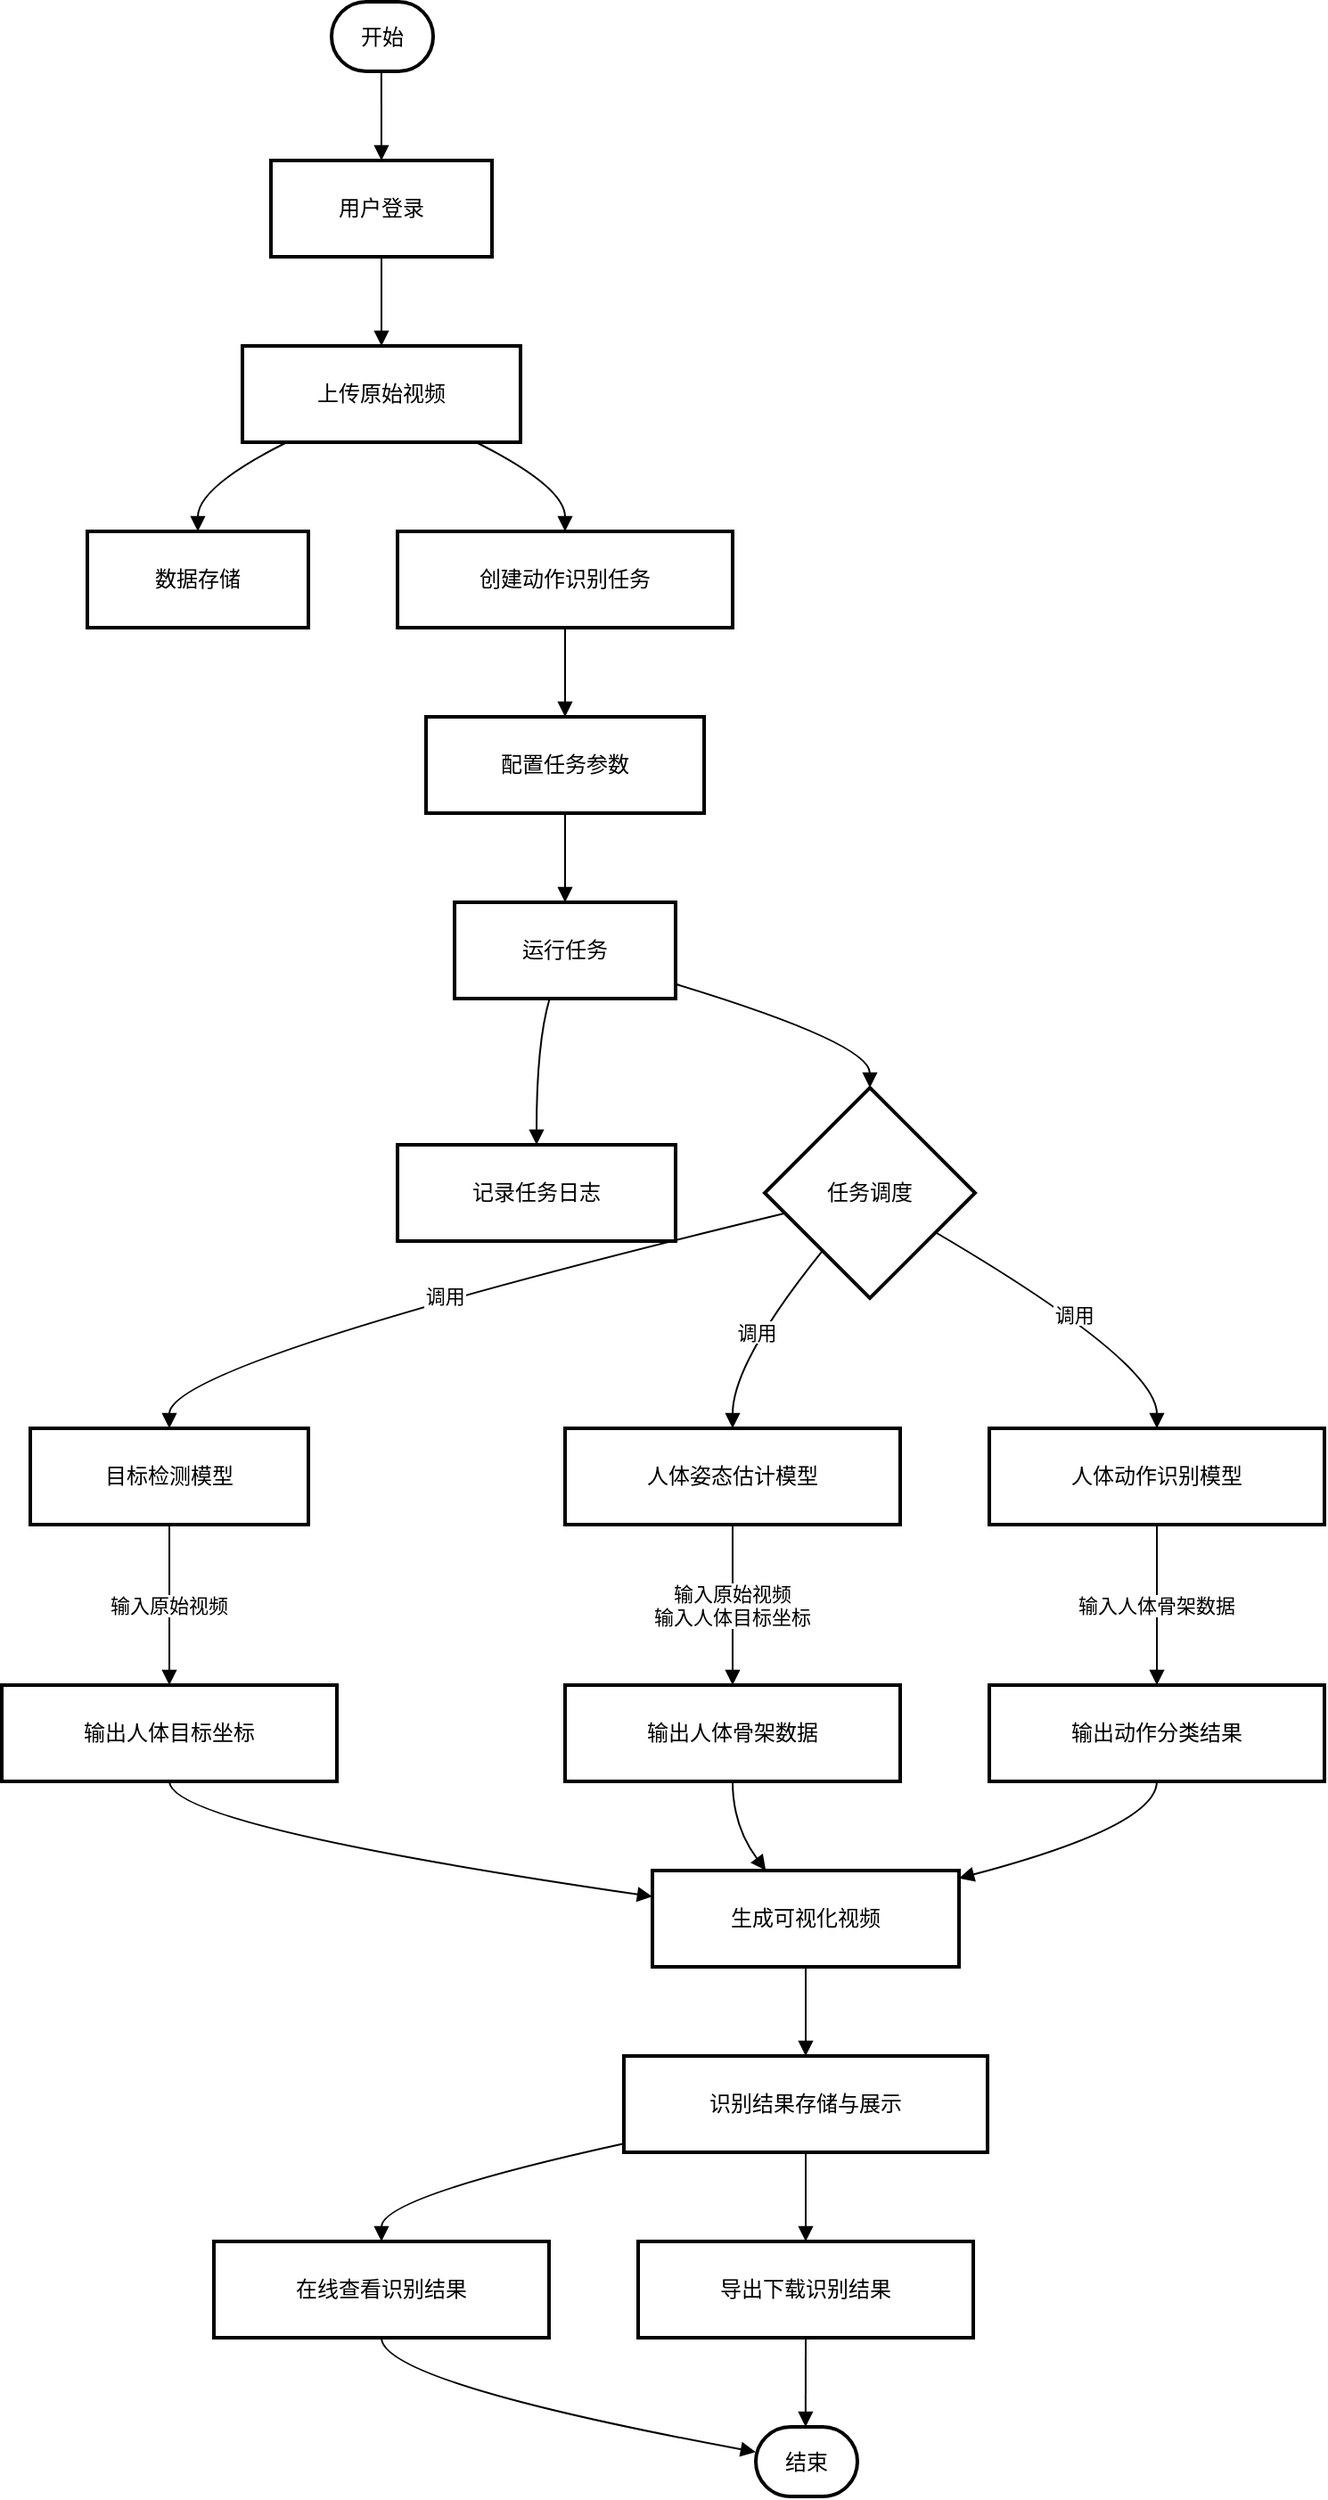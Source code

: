 <mxfile version="26.1.0">
  <diagram name="第 1 页" id="gAWGyX-Ecbe5TGrCjQuv">
    <mxGraphModel dx="1221" dy="618" grid="1" gridSize="10" guides="1" tooltips="1" connect="1" arrows="1" fold="1" page="1" pageScale="1" pageWidth="827" pageHeight="1169" math="0" shadow="0">
      <root>
        <mxCell id="0" />
        <mxCell id="1" parent="0" />
        <mxCell id="OGO4Xm-k0HK6e_LqNjc6-35" value="开始" style="rounded=1;whiteSpace=wrap;arcSize=50;strokeWidth=2;" vertex="1" parent="1">
          <mxGeometry x="205" y="410" width="57" height="39" as="geometry" />
        </mxCell>
        <mxCell id="OGO4Xm-k0HK6e_LqNjc6-36" value="用户登录" style="whiteSpace=wrap;strokeWidth=2;" vertex="1" parent="1">
          <mxGeometry x="171" y="499" width="124" height="54" as="geometry" />
        </mxCell>
        <mxCell id="OGO4Xm-k0HK6e_LqNjc6-37" value="上传原始视频" style="whiteSpace=wrap;strokeWidth=2;" vertex="1" parent="1">
          <mxGeometry x="155" y="603" width="156" height="54" as="geometry" />
        </mxCell>
        <mxCell id="OGO4Xm-k0HK6e_LqNjc6-38" value="数据存储" style="whiteSpace=wrap;strokeWidth=2;" vertex="1" parent="1">
          <mxGeometry x="68" y="707" width="124" height="54" as="geometry" />
        </mxCell>
        <mxCell id="OGO4Xm-k0HK6e_LqNjc6-39" value="创建动作识别任务" style="whiteSpace=wrap;strokeWidth=2;" vertex="1" parent="1">
          <mxGeometry x="242" y="707" width="188" height="54" as="geometry" />
        </mxCell>
        <mxCell id="OGO4Xm-k0HK6e_LqNjc6-40" value="配置任务参数" style="whiteSpace=wrap;strokeWidth=2;" vertex="1" parent="1">
          <mxGeometry x="258" y="811" width="156" height="54" as="geometry" />
        </mxCell>
        <mxCell id="OGO4Xm-k0HK6e_LqNjc6-41" value="运行任务" style="whiteSpace=wrap;strokeWidth=2;" vertex="1" parent="1">
          <mxGeometry x="274" y="915" width="124" height="54" as="geometry" />
        </mxCell>
        <mxCell id="OGO4Xm-k0HK6e_LqNjc6-42" value="记录任务日志" style="whiteSpace=wrap;strokeWidth=2;" vertex="1" parent="1">
          <mxGeometry x="242" y="1051" width="156" height="54" as="geometry" />
        </mxCell>
        <mxCell id="OGO4Xm-k0HK6e_LqNjc6-43" value="任务调度" style="rhombus;strokeWidth=2;whiteSpace=wrap;" vertex="1" parent="1">
          <mxGeometry x="448" y="1019" width="118" height="118" as="geometry" />
        </mxCell>
        <mxCell id="OGO4Xm-k0HK6e_LqNjc6-44" value="目标检测模型" style="whiteSpace=wrap;strokeWidth=2;" vertex="1" parent="1">
          <mxGeometry x="36" y="1210" width="156" height="54" as="geometry" />
        </mxCell>
        <mxCell id="OGO4Xm-k0HK6e_LqNjc6-45" value="人体姿态估计模型" style="whiteSpace=wrap;strokeWidth=2;" vertex="1" parent="1">
          <mxGeometry x="336" y="1210" width="188" height="54" as="geometry" />
        </mxCell>
        <mxCell id="OGO4Xm-k0HK6e_LqNjc6-46" value="人体动作识别模型" style="whiteSpace=wrap;strokeWidth=2;" vertex="1" parent="1">
          <mxGeometry x="574" y="1210" width="188" height="54" as="geometry" />
        </mxCell>
        <mxCell id="OGO4Xm-k0HK6e_LqNjc6-47" value="输出人体目标坐标" style="whiteSpace=wrap;strokeWidth=2;" vertex="1" parent="1">
          <mxGeometry x="20" y="1354" width="188" height="54" as="geometry" />
        </mxCell>
        <mxCell id="OGO4Xm-k0HK6e_LqNjc6-48" value="输出人体骨架数据" style="whiteSpace=wrap;strokeWidth=2;" vertex="1" parent="1">
          <mxGeometry x="336" y="1354" width="188" height="54" as="geometry" />
        </mxCell>
        <mxCell id="OGO4Xm-k0HK6e_LqNjc6-49" value="输出动作分类结果" style="whiteSpace=wrap;strokeWidth=2;" vertex="1" parent="1">
          <mxGeometry x="574" y="1354" width="188" height="54" as="geometry" />
        </mxCell>
        <mxCell id="OGO4Xm-k0HK6e_LqNjc6-50" value="生成可视化视频" style="whiteSpace=wrap;strokeWidth=2;" vertex="1" parent="1">
          <mxGeometry x="385" y="1458" width="172" height="54" as="geometry" />
        </mxCell>
        <mxCell id="OGO4Xm-k0HK6e_LqNjc6-51" value="识别结果存储与展示" style="whiteSpace=wrap;strokeWidth=2;" vertex="1" parent="1">
          <mxGeometry x="369" y="1562" width="204" height="54" as="geometry" />
        </mxCell>
        <mxCell id="OGO4Xm-k0HK6e_LqNjc6-52" value="在线查看识别结果" style="whiteSpace=wrap;strokeWidth=2;" vertex="1" parent="1">
          <mxGeometry x="139" y="1666" width="188" height="54" as="geometry" />
        </mxCell>
        <mxCell id="OGO4Xm-k0HK6e_LqNjc6-53" value="导出下载识别结果" style="whiteSpace=wrap;strokeWidth=2;" vertex="1" parent="1">
          <mxGeometry x="377" y="1666" width="188" height="54" as="geometry" />
        </mxCell>
        <mxCell id="OGO4Xm-k0HK6e_LqNjc6-54" value="结束" style="rounded=1;whiteSpace=wrap;arcSize=50;strokeWidth=2;" vertex="1" parent="1">
          <mxGeometry x="443" y="1770" width="57" height="39" as="geometry" />
        </mxCell>
        <mxCell id="OGO4Xm-k0HK6e_LqNjc6-55" value="" style="curved=1;startArrow=none;endArrow=block;exitX=0.49;exitY=1;entryX=0.5;entryY=0;rounded=0;" edge="1" parent="1" source="OGO4Xm-k0HK6e_LqNjc6-35" target="OGO4Xm-k0HK6e_LqNjc6-36">
          <mxGeometry relative="1" as="geometry">
            <Array as="points" />
          </mxGeometry>
        </mxCell>
        <mxCell id="OGO4Xm-k0HK6e_LqNjc6-56" value="" style="curved=1;startArrow=none;endArrow=block;exitX=0.5;exitY=1;entryX=0.5;entryY=0;rounded=0;" edge="1" parent="1" source="OGO4Xm-k0HK6e_LqNjc6-36" target="OGO4Xm-k0HK6e_LqNjc6-37">
          <mxGeometry relative="1" as="geometry">
            <Array as="points" />
          </mxGeometry>
        </mxCell>
        <mxCell id="OGO4Xm-k0HK6e_LqNjc6-57" value="" style="curved=1;startArrow=none;endArrow=block;exitX=0.16;exitY=1;entryX=0.5;entryY=0;rounded=0;" edge="1" parent="1" source="OGO4Xm-k0HK6e_LqNjc6-37" target="OGO4Xm-k0HK6e_LqNjc6-38">
          <mxGeometry relative="1" as="geometry">
            <Array as="points">
              <mxPoint x="130" y="682" />
            </Array>
          </mxGeometry>
        </mxCell>
        <mxCell id="OGO4Xm-k0HK6e_LqNjc6-58" value="" style="curved=1;startArrow=none;endArrow=block;exitX=0.84;exitY=1;entryX=0.5;entryY=0;rounded=0;" edge="1" parent="1" source="OGO4Xm-k0HK6e_LqNjc6-37" target="OGO4Xm-k0HK6e_LqNjc6-39">
          <mxGeometry relative="1" as="geometry">
            <Array as="points">
              <mxPoint x="336" y="682" />
            </Array>
          </mxGeometry>
        </mxCell>
        <mxCell id="OGO4Xm-k0HK6e_LqNjc6-59" value="" style="curved=1;startArrow=none;endArrow=block;exitX=0.5;exitY=1;entryX=0.5;entryY=0;rounded=0;" edge="1" parent="1" source="OGO4Xm-k0HK6e_LqNjc6-39" target="OGO4Xm-k0HK6e_LqNjc6-40">
          <mxGeometry relative="1" as="geometry">
            <Array as="points" />
          </mxGeometry>
        </mxCell>
        <mxCell id="OGO4Xm-k0HK6e_LqNjc6-60" value="" style="curved=1;startArrow=none;endArrow=block;exitX=0.5;exitY=1;entryX=0.5;entryY=0;rounded=0;" edge="1" parent="1" source="OGO4Xm-k0HK6e_LqNjc6-40" target="OGO4Xm-k0HK6e_LqNjc6-41">
          <mxGeometry relative="1" as="geometry">
            <Array as="points" />
          </mxGeometry>
        </mxCell>
        <mxCell id="OGO4Xm-k0HK6e_LqNjc6-61" value="" style="curved=1;startArrow=none;endArrow=block;exitX=0.43;exitY=1;entryX=0.5;entryY=0;rounded=0;" edge="1" parent="1" source="OGO4Xm-k0HK6e_LqNjc6-41" target="OGO4Xm-k0HK6e_LqNjc6-42">
          <mxGeometry relative="1" as="geometry">
            <Array as="points">
              <mxPoint x="320" y="994" />
            </Array>
          </mxGeometry>
        </mxCell>
        <mxCell id="OGO4Xm-k0HK6e_LqNjc6-62" value="" style="curved=1;startArrow=none;endArrow=block;exitX=1;exitY=0.85;entryX=0.5;entryY=0;rounded=0;" edge="1" parent="1" source="OGO4Xm-k0HK6e_LqNjc6-41" target="OGO4Xm-k0HK6e_LqNjc6-43">
          <mxGeometry relative="1" as="geometry">
            <Array as="points">
              <mxPoint x="507" y="994" />
            </Array>
          </mxGeometry>
        </mxCell>
        <mxCell id="OGO4Xm-k0HK6e_LqNjc6-63" value="调用" style="curved=1;startArrow=none;endArrow=block;exitX=0;exitY=0.62;entryX=0.5;entryY=-0.01;rounded=0;" edge="1" parent="1" source="OGO4Xm-k0HK6e_LqNjc6-43" target="OGO4Xm-k0HK6e_LqNjc6-44">
          <mxGeometry relative="1" as="geometry">
            <Array as="points">
              <mxPoint x="114" y="1173" />
            </Array>
          </mxGeometry>
        </mxCell>
        <mxCell id="OGO4Xm-k0HK6e_LqNjc6-64" value="调用" style="curved=1;startArrow=none;endArrow=block;exitX=0.09;exitY=1;entryX=0.5;entryY=-0.01;rounded=0;" edge="1" parent="1" source="OGO4Xm-k0HK6e_LqNjc6-43" target="OGO4Xm-k0HK6e_LqNjc6-45">
          <mxGeometry relative="1" as="geometry">
            <Array as="points">
              <mxPoint x="430" y="1173" />
            </Array>
          </mxGeometry>
        </mxCell>
        <mxCell id="OGO4Xm-k0HK6e_LqNjc6-65" value="调用" style="curved=1;startArrow=none;endArrow=block;exitX=1;exitY=0.8;entryX=0.5;entryY=-0.01;rounded=0;" edge="1" parent="1" source="OGO4Xm-k0HK6e_LqNjc6-43" target="OGO4Xm-k0HK6e_LqNjc6-46">
          <mxGeometry relative="1" as="geometry">
            <Array as="points">
              <mxPoint x="668" y="1173" />
            </Array>
          </mxGeometry>
        </mxCell>
        <mxCell id="OGO4Xm-k0HK6e_LqNjc6-66" value="输入原始视频" style="curved=1;startArrow=none;endArrow=block;exitX=0.5;exitY=0.99;entryX=0.5;entryY=0;rounded=0;" edge="1" parent="1" source="OGO4Xm-k0HK6e_LqNjc6-44" target="OGO4Xm-k0HK6e_LqNjc6-47">
          <mxGeometry relative="1" as="geometry">
            <Array as="points" />
          </mxGeometry>
        </mxCell>
        <mxCell id="OGO4Xm-k0HK6e_LqNjc6-67" value="输入原始视频&#xa;输入人体目标坐标" style="curved=1;startArrow=none;endArrow=block;exitX=0.5;exitY=0.99;entryX=0.5;entryY=0;rounded=0;" edge="1" parent="1" source="OGO4Xm-k0HK6e_LqNjc6-45" target="OGO4Xm-k0HK6e_LqNjc6-48">
          <mxGeometry relative="1" as="geometry">
            <Array as="points" />
          </mxGeometry>
        </mxCell>
        <mxCell id="OGO4Xm-k0HK6e_LqNjc6-68" value="输入人体骨架数据" style="curved=1;startArrow=none;endArrow=block;exitX=0.5;exitY=0.99;entryX=0.5;entryY=0;rounded=0;" edge="1" parent="1" source="OGO4Xm-k0HK6e_LqNjc6-46" target="OGO4Xm-k0HK6e_LqNjc6-49">
          <mxGeometry relative="1" as="geometry">
            <Array as="points" />
          </mxGeometry>
        </mxCell>
        <mxCell id="OGO4Xm-k0HK6e_LqNjc6-69" value="" style="curved=1;startArrow=none;endArrow=block;exitX=0.5;exitY=1;entryX=0;entryY=0.27;rounded=0;" edge="1" parent="1" source="OGO4Xm-k0HK6e_LqNjc6-47" target="OGO4Xm-k0HK6e_LqNjc6-50">
          <mxGeometry relative="1" as="geometry">
            <Array as="points">
              <mxPoint x="114" y="1433" />
            </Array>
          </mxGeometry>
        </mxCell>
        <mxCell id="OGO4Xm-k0HK6e_LqNjc6-70" value="" style="curved=1;startArrow=none;endArrow=block;exitX=0.5;exitY=1;entryX=0.37;entryY=0;rounded=0;" edge="1" parent="1" source="OGO4Xm-k0HK6e_LqNjc6-48" target="OGO4Xm-k0HK6e_LqNjc6-50">
          <mxGeometry relative="1" as="geometry">
            <Array as="points">
              <mxPoint x="430" y="1433" />
            </Array>
          </mxGeometry>
        </mxCell>
        <mxCell id="OGO4Xm-k0HK6e_LqNjc6-71" value="" style="curved=1;startArrow=none;endArrow=block;exitX=0.5;exitY=1;entryX=1;entryY=0.08;rounded=0;" edge="1" parent="1" source="OGO4Xm-k0HK6e_LqNjc6-49" target="OGO4Xm-k0HK6e_LqNjc6-50">
          <mxGeometry relative="1" as="geometry">
            <Array as="points">
              <mxPoint x="668" y="1433" />
            </Array>
          </mxGeometry>
        </mxCell>
        <mxCell id="OGO4Xm-k0HK6e_LqNjc6-72" value="" style="curved=1;startArrow=none;endArrow=block;exitX=0.5;exitY=1;entryX=0.5;entryY=0;rounded=0;" edge="1" parent="1" source="OGO4Xm-k0HK6e_LqNjc6-50" target="OGO4Xm-k0HK6e_LqNjc6-51">
          <mxGeometry relative="1" as="geometry">
            <Array as="points" />
          </mxGeometry>
        </mxCell>
        <mxCell id="OGO4Xm-k0HK6e_LqNjc6-73" value="" style="curved=1;startArrow=none;endArrow=block;exitX=0;exitY=0.91;entryX=0.5;entryY=0;rounded=0;" edge="1" parent="1" source="OGO4Xm-k0HK6e_LqNjc6-51" target="OGO4Xm-k0HK6e_LqNjc6-52">
          <mxGeometry relative="1" as="geometry">
            <Array as="points">
              <mxPoint x="233" y="1641" />
            </Array>
          </mxGeometry>
        </mxCell>
        <mxCell id="OGO4Xm-k0HK6e_LqNjc6-74" value="" style="curved=1;startArrow=none;endArrow=block;exitX=0.5;exitY=1;entryX=0.5;entryY=0;rounded=0;" edge="1" parent="1" source="OGO4Xm-k0HK6e_LqNjc6-51" target="OGO4Xm-k0HK6e_LqNjc6-53">
          <mxGeometry relative="1" as="geometry">
            <Array as="points" />
          </mxGeometry>
        </mxCell>
        <mxCell id="OGO4Xm-k0HK6e_LqNjc6-75" value="" style="curved=1;startArrow=none;endArrow=block;exitX=0.5;exitY=1;entryX=-0.01;entryY=0.36;rounded=0;" edge="1" parent="1" source="OGO4Xm-k0HK6e_LqNjc6-52" target="OGO4Xm-k0HK6e_LqNjc6-54">
          <mxGeometry relative="1" as="geometry">
            <Array as="points">
              <mxPoint x="233" y="1745" />
            </Array>
          </mxGeometry>
        </mxCell>
        <mxCell id="OGO4Xm-k0HK6e_LqNjc6-76" value="" style="curved=1;startArrow=none;endArrow=block;exitX=0.5;exitY=1;entryX=0.49;entryY=0;rounded=0;" edge="1" parent="1" source="OGO4Xm-k0HK6e_LqNjc6-53" target="OGO4Xm-k0HK6e_LqNjc6-54">
          <mxGeometry relative="1" as="geometry">
            <Array as="points" />
          </mxGeometry>
        </mxCell>
      </root>
    </mxGraphModel>
  </diagram>
</mxfile>
